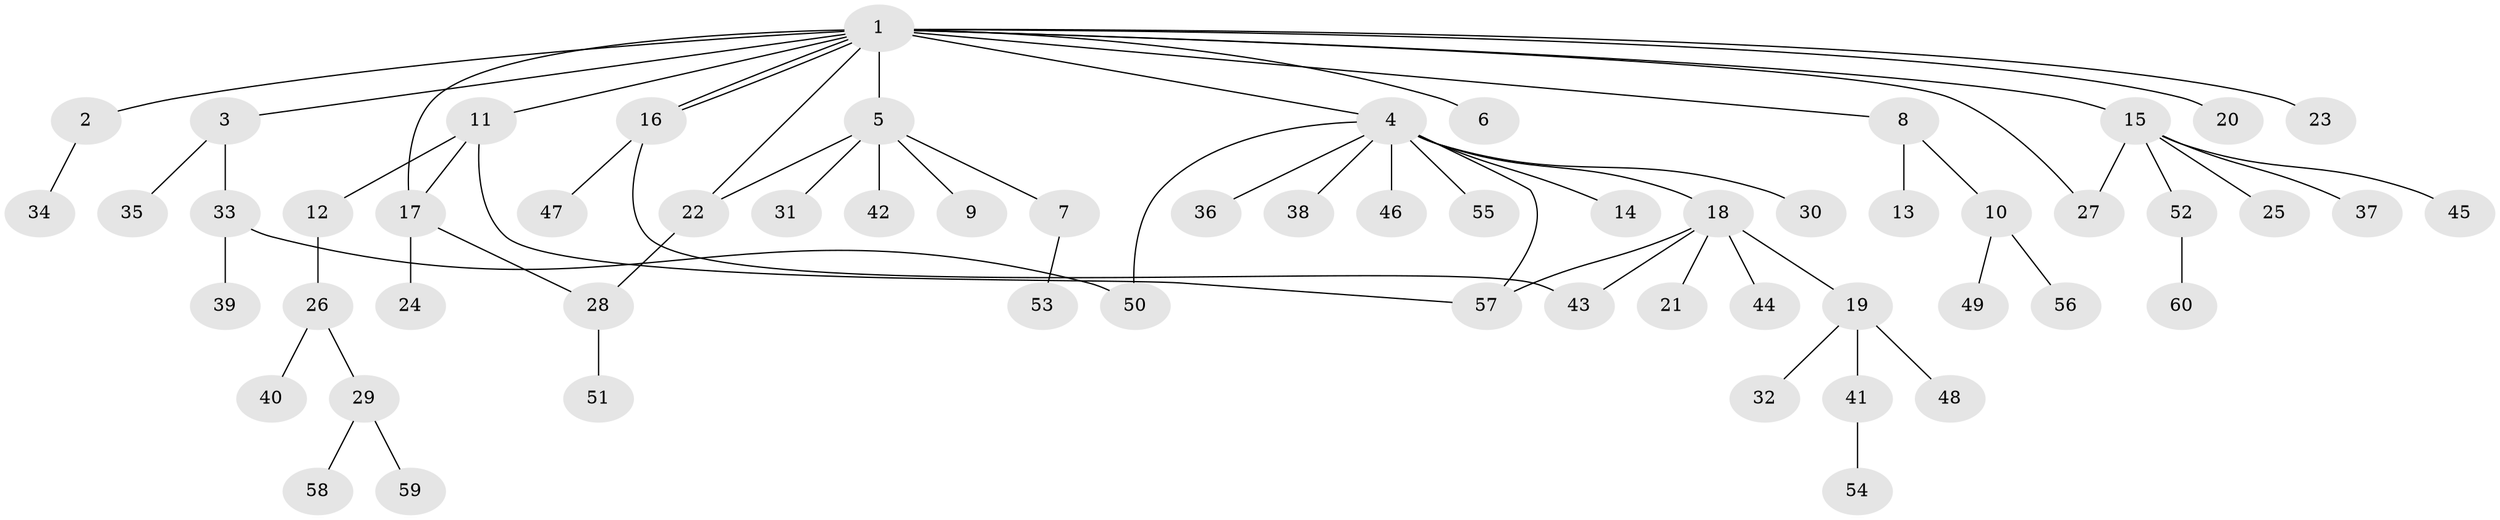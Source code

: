 // coarse degree distribution, {14: 0.022222222222222223, 2: 0.15555555555555556, 13: 0.022222222222222223, 6: 0.022222222222222223, 1: 0.6, 4: 0.044444444444444446, 5: 0.022222222222222223, 3: 0.1111111111111111}
// Generated by graph-tools (version 1.1) at 2025/51/02/27/25 19:51:59]
// undirected, 60 vertices, 68 edges
graph export_dot {
graph [start="1"]
  node [color=gray90,style=filled];
  1;
  2;
  3;
  4;
  5;
  6;
  7;
  8;
  9;
  10;
  11;
  12;
  13;
  14;
  15;
  16;
  17;
  18;
  19;
  20;
  21;
  22;
  23;
  24;
  25;
  26;
  27;
  28;
  29;
  30;
  31;
  32;
  33;
  34;
  35;
  36;
  37;
  38;
  39;
  40;
  41;
  42;
  43;
  44;
  45;
  46;
  47;
  48;
  49;
  50;
  51;
  52;
  53;
  54;
  55;
  56;
  57;
  58;
  59;
  60;
  1 -- 2;
  1 -- 3;
  1 -- 4;
  1 -- 5;
  1 -- 6;
  1 -- 8;
  1 -- 11;
  1 -- 15;
  1 -- 16;
  1 -- 16;
  1 -- 17;
  1 -- 20;
  1 -- 22;
  1 -- 23;
  1 -- 27;
  2 -- 34;
  3 -- 33;
  3 -- 35;
  4 -- 14;
  4 -- 18;
  4 -- 30;
  4 -- 36;
  4 -- 38;
  4 -- 46;
  4 -- 50;
  4 -- 55;
  4 -- 57;
  5 -- 7;
  5 -- 9;
  5 -- 22;
  5 -- 31;
  5 -- 42;
  7 -- 53;
  8 -- 10;
  8 -- 13;
  10 -- 49;
  10 -- 56;
  11 -- 12;
  11 -- 17;
  11 -- 57;
  12 -- 26;
  15 -- 25;
  15 -- 27;
  15 -- 37;
  15 -- 45;
  15 -- 52;
  16 -- 43;
  16 -- 47;
  17 -- 24;
  17 -- 28;
  18 -- 19;
  18 -- 21;
  18 -- 43;
  18 -- 44;
  18 -- 57;
  19 -- 32;
  19 -- 41;
  19 -- 48;
  22 -- 28;
  26 -- 29;
  26 -- 40;
  28 -- 51;
  29 -- 58;
  29 -- 59;
  33 -- 39;
  33 -- 50;
  41 -- 54;
  52 -- 60;
}
